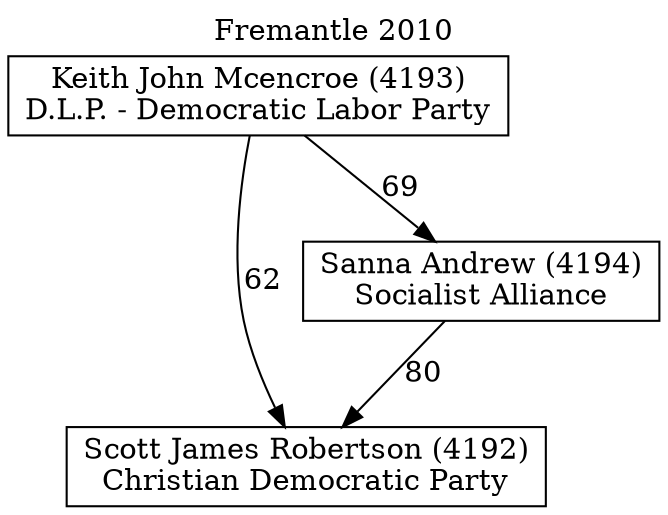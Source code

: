 // House preference flow
digraph "Scott James Robertson (4192)_Fremantle_2010" {
	graph [label="Fremantle 2010" labelloc=t mclimit=10]
	node [shape=box]
	"Scott James Robertson (4192)" [label="Scott James Robertson (4192)
Christian Democratic Party"]
	"Sanna Andrew (4194)" [label="Sanna Andrew (4194)
Socialist Alliance"]
	"Keith John Mcencroe (4193)" [label="Keith John Mcencroe (4193)
D.L.P. - Democratic Labor Party"]
	"Sanna Andrew (4194)" -> "Scott James Robertson (4192)" [label=80]
	"Keith John Mcencroe (4193)" -> "Sanna Andrew (4194)" [label=69]
	"Keith John Mcencroe (4193)" -> "Scott James Robertson (4192)" [label=62]
}
